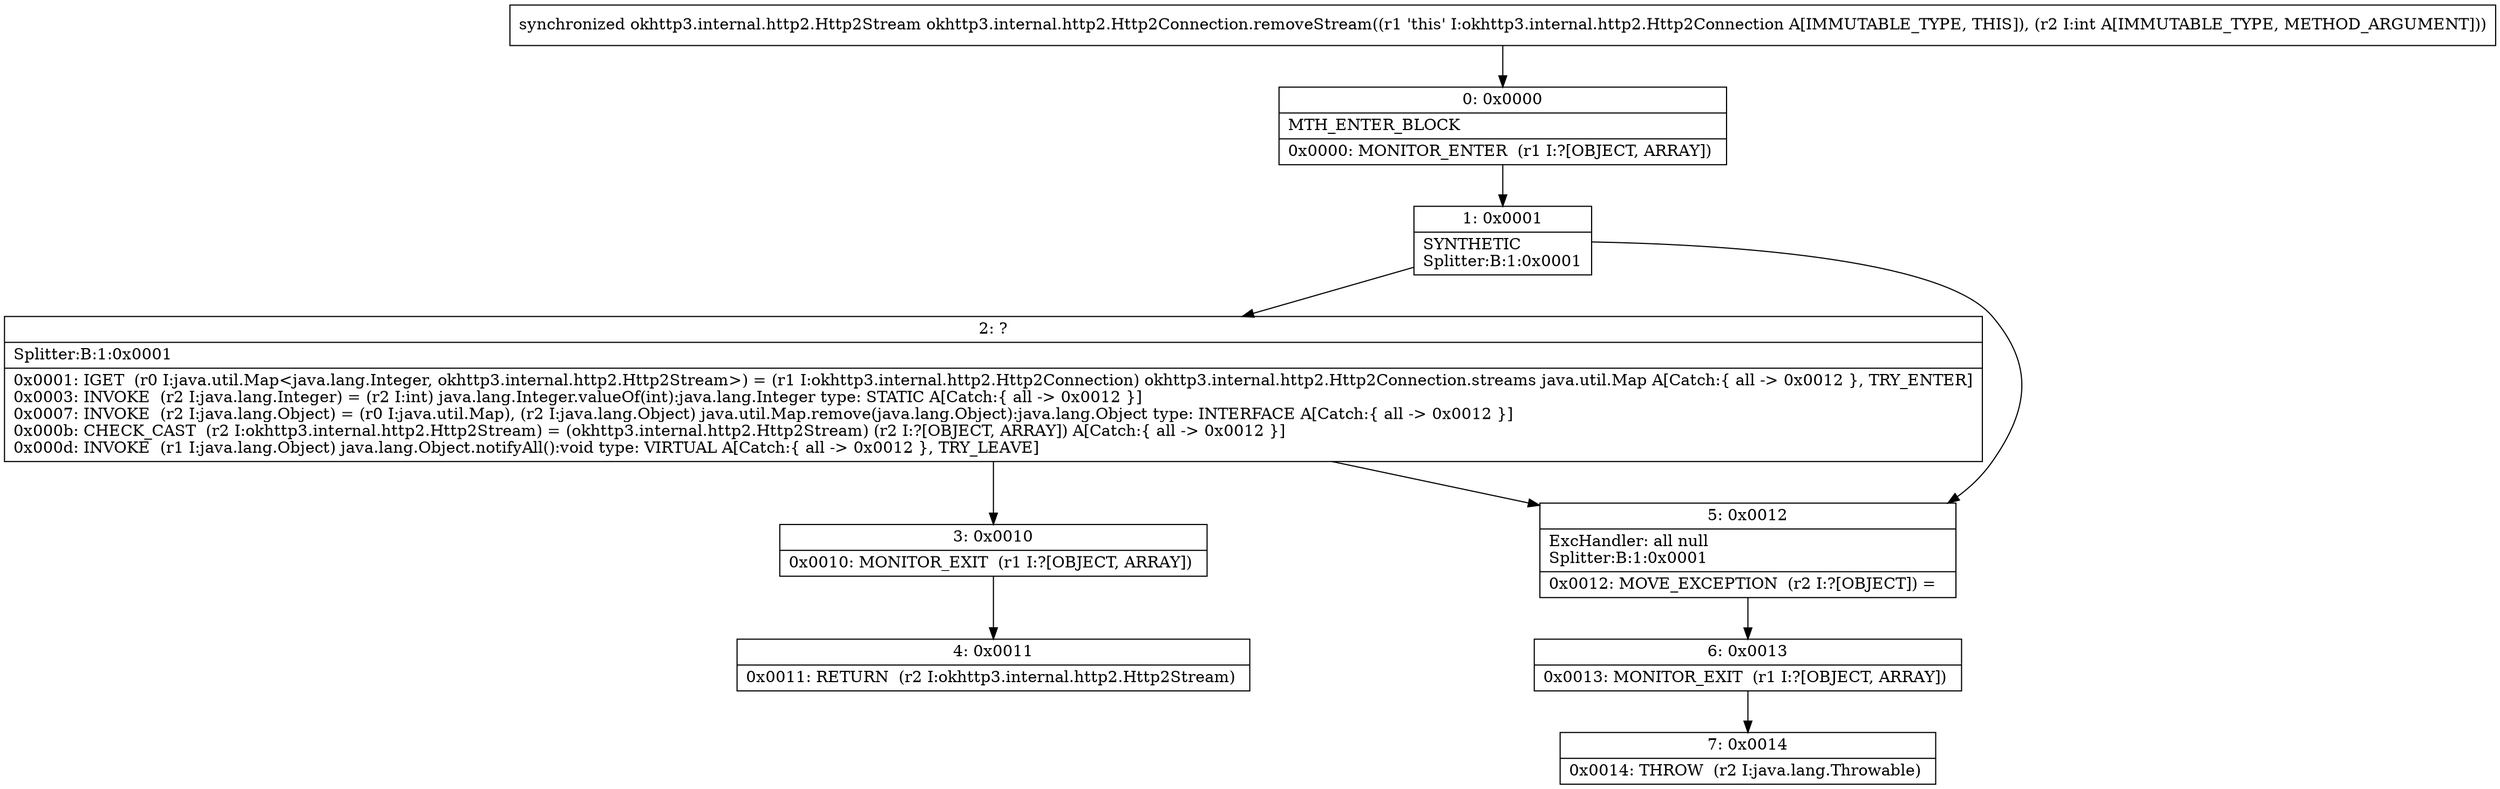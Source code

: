 digraph "CFG forokhttp3.internal.http2.Http2Connection.removeStream(I)Lokhttp3\/internal\/http2\/Http2Stream;" {
Node_0 [shape=record,label="{0\:\ 0x0000|MTH_ENTER_BLOCK\l|0x0000: MONITOR_ENTER  (r1 I:?[OBJECT, ARRAY]) \l}"];
Node_1 [shape=record,label="{1\:\ 0x0001|SYNTHETIC\lSplitter:B:1:0x0001\l}"];
Node_2 [shape=record,label="{2\:\ ?|Splitter:B:1:0x0001\l|0x0001: IGET  (r0 I:java.util.Map\<java.lang.Integer, okhttp3.internal.http2.Http2Stream\>) = (r1 I:okhttp3.internal.http2.Http2Connection) okhttp3.internal.http2.Http2Connection.streams java.util.Map A[Catch:\{ all \-\> 0x0012 \}, TRY_ENTER]\l0x0003: INVOKE  (r2 I:java.lang.Integer) = (r2 I:int) java.lang.Integer.valueOf(int):java.lang.Integer type: STATIC A[Catch:\{ all \-\> 0x0012 \}]\l0x0007: INVOKE  (r2 I:java.lang.Object) = (r0 I:java.util.Map), (r2 I:java.lang.Object) java.util.Map.remove(java.lang.Object):java.lang.Object type: INTERFACE A[Catch:\{ all \-\> 0x0012 \}]\l0x000b: CHECK_CAST  (r2 I:okhttp3.internal.http2.Http2Stream) = (okhttp3.internal.http2.Http2Stream) (r2 I:?[OBJECT, ARRAY]) A[Catch:\{ all \-\> 0x0012 \}]\l0x000d: INVOKE  (r1 I:java.lang.Object) java.lang.Object.notifyAll():void type: VIRTUAL A[Catch:\{ all \-\> 0x0012 \}, TRY_LEAVE]\l}"];
Node_3 [shape=record,label="{3\:\ 0x0010|0x0010: MONITOR_EXIT  (r1 I:?[OBJECT, ARRAY]) \l}"];
Node_4 [shape=record,label="{4\:\ 0x0011|0x0011: RETURN  (r2 I:okhttp3.internal.http2.Http2Stream) \l}"];
Node_5 [shape=record,label="{5\:\ 0x0012|ExcHandler: all null\lSplitter:B:1:0x0001\l|0x0012: MOVE_EXCEPTION  (r2 I:?[OBJECT]) =  \l}"];
Node_6 [shape=record,label="{6\:\ 0x0013|0x0013: MONITOR_EXIT  (r1 I:?[OBJECT, ARRAY]) \l}"];
Node_7 [shape=record,label="{7\:\ 0x0014|0x0014: THROW  (r2 I:java.lang.Throwable) \l}"];
MethodNode[shape=record,label="{synchronized okhttp3.internal.http2.Http2Stream okhttp3.internal.http2.Http2Connection.removeStream((r1 'this' I:okhttp3.internal.http2.Http2Connection A[IMMUTABLE_TYPE, THIS]), (r2 I:int A[IMMUTABLE_TYPE, METHOD_ARGUMENT])) }"];
MethodNode -> Node_0;
Node_0 -> Node_1;
Node_1 -> Node_2;
Node_1 -> Node_5;
Node_2 -> Node_3;
Node_2 -> Node_5;
Node_3 -> Node_4;
Node_5 -> Node_6;
Node_6 -> Node_7;
}


